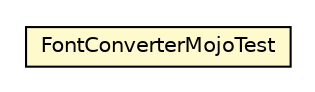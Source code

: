 #!/usr/local/bin/dot
#
# Class diagram 
# Generated by UMLGraph version R5_6-24-gf6e263 (http://www.umlgraph.org/)
#

digraph G {
	edge [fontname="Helvetica",fontsize=10,labelfontname="Helvetica",labelfontsize=10];
	node [fontname="Helvetica",fontsize=10,shape=plaintext];
	nodesep=0.25;
	ranksep=0.5;
	// net.trajano.mojo.batik.test.FontConverterMojoTest
	c3 [label=<<table title="net.trajano.mojo.batik.test.FontConverterMojoTest" border="0" cellborder="1" cellspacing="0" cellpadding="2" port="p" bgcolor="lemonChiffon" href="./FontConverterMojoTest.html">
		<tr><td><table border="0" cellspacing="0" cellpadding="1">
<tr><td align="center" balign="center"> FontConverterMojoTest </td></tr>
		</table></td></tr>
		</table>>, URL="./FontConverterMojoTest.html", fontname="Helvetica", fontcolor="black", fontsize=10.0];
}

